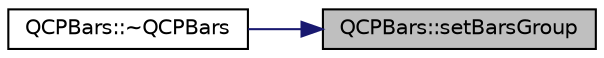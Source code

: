 digraph "QCPBars::setBarsGroup"
{
 // LATEX_PDF_SIZE
  edge [fontname="Helvetica",fontsize="10",labelfontname="Helvetica",labelfontsize="10"];
  node [fontname="Helvetica",fontsize="10",shape=record];
  rankdir="RL";
  Node1 [label="QCPBars::setBarsGroup",height=0.2,width=0.4,color="black", fillcolor="grey75", style="filled", fontcolor="black",tooltip=" "];
  Node1 -> Node2 [dir="back",color="midnightblue",fontsize="10",style="solid",fontname="Helvetica"];
  Node2 [label="QCPBars::~QCPBars",height=0.2,width=0.4,color="black", fillcolor="white", style="filled",URL="$classQCPBars.html#a7cfc40a41ce0a2bce71cfb34f30886ac",tooltip=" "];
}
